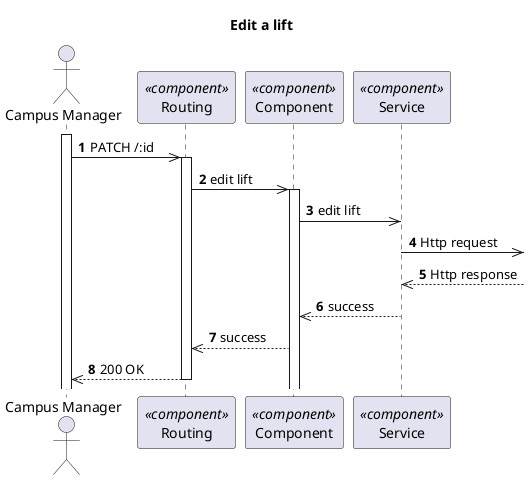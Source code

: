 @startuml Process View - Level 3

autonumber
skinparam packageStyle rect

title Edit a lift

actor "Campus Manager" as CM
participant "Routing" as routing <<component>>
participant "Component" as comp <<component>>
participant "Service" as service <<component>>

activate CM
CM->> routing : PATCH /:id
activate routing
routing ->> comp : edit lift

activate comp
comp ->> service : edit lift

service ->> : Http request
service <<-- : Http response

service -->> comp : success
deactivate service

comp -->> routing : success

CM<<-- routing : 200 OK
deactivate routing

@enduml
